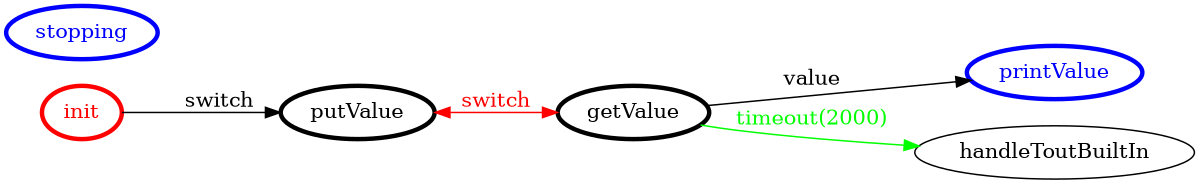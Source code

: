 /*
*
* A GraphViz DOT FSM description 
* Please use a GraphViz visualizer (like http://www.webgraphviz.com)
*  
*/

digraph finite_state_machine {
	rankdir=LR
	size="8,5"
	
	init [ color = red ][ fontcolor = red ][ penwidth = 3 ]
	getValue [ color = black ][ fontcolor = black ][ penwidth = 3 ]
	putValue [ color = black ][ fontcolor = black ][ penwidth = 3 ]
	stopping [ color = blue ][ fontcolor = blue ][ penwidth = 3 ]
	printValue [ color = blue ][ fontcolor = blue ][ penwidth = 3 ]
	
	getValue -> printValue [ label = "value" ][ color = black ][ fontcolor = black ]
	getValue -> handleToutBuiltIn [ label = "timeout(2000)" ][ color = green ][ fontcolor = green ]
	init -> putValue [ label = "switch" ][ color = black ][ fontcolor = black ]
	putValue -> getValue [ label = "switch" ][ color = red ][ fontcolor = red ][ dir = both ]
}
